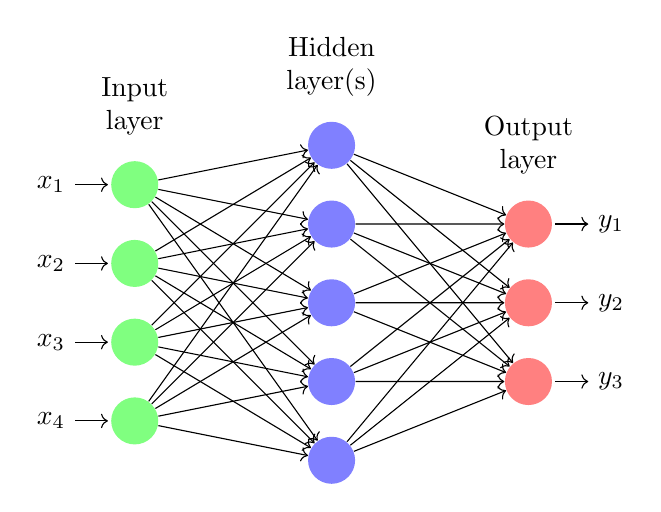 \def\layersep{2.5cm}

[shorten >=1pt,->,draw=black!50, node distance=\layersep]

\tikzstyle{every pin edge}=[<-,shorten <=1pt]
\tikzstyle{neuron}=[circle,fill=black!25,minimum size=17pt,inner sep=0pt]
\tikzstyle{input neuron}=[neuron, fill=green!50];
\tikzstyle{output neuron}=[neuron, fill=red!50];
\tikzstyle{hidden neuron}=[neuron, fill=blue!50];
\tikzstyle{annot} = [text width=4em, text centered]

% Draw the input layer nodes
\foreach \name / \y in {1,...,4}
% This is the same as writing \foreach \name / \y in {1/1,2/2,3/3,4/4}
    \node[input neuron, pin=left:$x_{\y}$] (I-\name) at (0,-\y) {};

% Draw the hidden layer nodes
\foreach \name / \y in {1,...,5}
    \path[yshift=0.5cm] node[hidden neuron] (H-\name) at (\layersep,-\y cm) {};


% Draw the hidden layer nodes
\foreach \name / \y in {1,...,3}
    \path[yshift=-0.5cm,xshift=\layersep] node[output neuron,pin={[pin edge={->}]right:$y_\y$}] (O-\name) at (\layersep,-\y cm) {};

% Draw the output layer node
%\node[output neuron,pin={[pin edge={->}]right:Output}, right of=H-3] (O) {};

% Connect every node in the input layer with every node in the
% hidden layer.
\foreach \source in {1,...,4}
    \foreach \dest in {1,...,5}
        \path [->] (I-\source) edge (H-\dest);

\foreach \source in {1,...,5}
    \foreach \dest in {1,...,3}
        \path [->] (H-\source) edge (O-\dest);

% Connect every node in the hidden layer with the output layer
% \foreach \source in {1,...,5}
%    \path (H-\source) edge (O);

% Annotate the layers
\node[annot,above of=H-1, node distance=1cm] (hl) {Hidden layer(s)};
\node[annot,above of=I-1] {Input layer};
\node[annot,above of=O-1] {Output layer};
